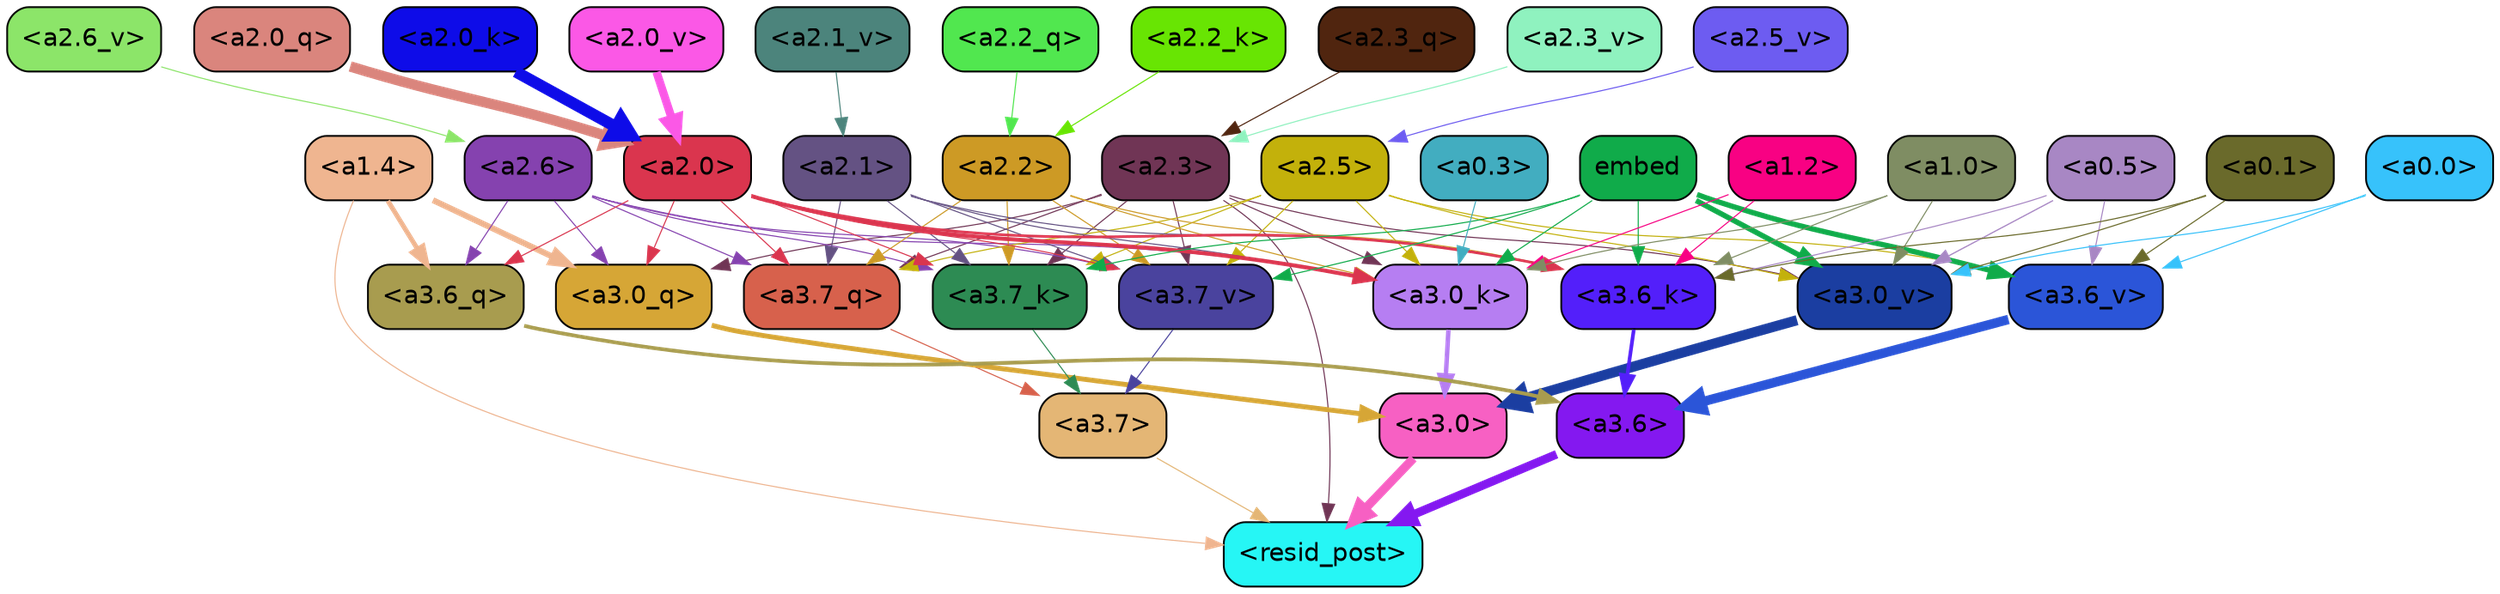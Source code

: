 strict digraph "" {
	graph [bgcolor=transparent,
		layout=dot,
		overlap=false,
		splines=true
	];
	"<a3.7>"	[color=black,
		fillcolor="#e4b675",
		fontname=Helvetica,
		shape=box,
		style="filled, rounded"];
	"<resid_post>"	[color=black,
		fillcolor="#26f6f5",
		fontname=Helvetica,
		shape=box,
		style="filled, rounded"];
	"<a3.7>" -> "<resid_post>"	[color="#e4b675",
		penwidth=0.6];
	"<a3.6>"	[color=black,
		fillcolor="#8418f0",
		fontname=Helvetica,
		shape=box,
		style="filled, rounded"];
	"<a3.6>" -> "<resid_post>"	[color="#8418f0",
		penwidth=4.751612067222595];
	"<a3.0>"	[color=black,
		fillcolor="#f760c3",
		fontname=Helvetica,
		shape=box,
		style="filled, rounded"];
	"<a3.0>" -> "<resid_post>"	[color="#f760c3",
		penwidth=4.884142994880676];
	"<a2.3>"	[color=black,
		fillcolor="#703555",
		fontname=Helvetica,
		shape=box,
		style="filled, rounded"];
	"<a2.3>" -> "<resid_post>"	[color="#703555",
		penwidth=0.6];
	"<a3.7_q>"	[color=black,
		fillcolor="#d7614c",
		fontname=Helvetica,
		shape=box,
		style="filled, rounded"];
	"<a2.3>" -> "<a3.7_q>"	[color="#703555",
		penwidth=0.6];
	"<a3.0_q>"	[color=black,
		fillcolor="#d6a636",
		fontname=Helvetica,
		shape=box,
		style="filled, rounded"];
	"<a2.3>" -> "<a3.0_q>"	[color="#703555",
		penwidth=0.6];
	"<a3.7_k>"	[color=black,
		fillcolor="#2d8b53",
		fontname=Helvetica,
		shape=box,
		style="filled, rounded"];
	"<a2.3>" -> "<a3.7_k>"	[color="#703555",
		penwidth=0.6];
	"<a3.0_k>"	[color=black,
		fillcolor="#b67ef2",
		fontname=Helvetica,
		shape=box,
		style="filled, rounded"];
	"<a2.3>" -> "<a3.0_k>"	[color="#703555",
		penwidth=0.6];
	"<a3.7_v>"	[color=black,
		fillcolor="#4a439e",
		fontname=Helvetica,
		shape=box,
		style="filled, rounded"];
	"<a2.3>" -> "<a3.7_v>"	[color="#703555",
		penwidth=0.6];
	"<a3.0_v>"	[color=black,
		fillcolor="#1b3ea1",
		fontname=Helvetica,
		shape=box,
		style="filled, rounded"];
	"<a2.3>" -> "<a3.0_v>"	[color="#703555",
		penwidth=0.6];
	"<a1.4>"	[color=black,
		fillcolor="#efb590",
		fontname=Helvetica,
		shape=box,
		style="filled, rounded"];
	"<a1.4>" -> "<resid_post>"	[color="#efb590",
		penwidth=0.6];
	"<a3.6_q>"	[color=black,
		fillcolor="#a89c4f",
		fontname=Helvetica,
		shape=box,
		style="filled, rounded"];
	"<a1.4>" -> "<a3.6_q>"	[color="#efb590",
		penwidth=2.6469622254371643];
	"<a1.4>" -> "<a3.0_q>"	[color="#efb590",
		penwidth=3.3040847778320312];
	"<a3.7_q>" -> "<a3.7>"	[color="#d7614c",
		penwidth=0.6];
	"<a3.6_q>" -> "<a3.6>"	[color="#a89c4f",
		penwidth=2.091020345687866];
	"<a3.0_q>" -> "<a3.0>"	[color="#d6a636",
		penwidth=2.7421876192092896];
	"<a3.7_k>" -> "<a3.7>"	[color="#2d8b53",
		penwidth=0.6];
	"<a3.6_k>"	[color=black,
		fillcolor="#531ffa",
		fontname=Helvetica,
		shape=box,
		style="filled, rounded"];
	"<a3.6_k>" -> "<a3.6>"	[color="#531ffa",
		penwidth=2.048597991466522];
	"<a3.0_k>" -> "<a3.0>"	[color="#b67ef2",
		penwidth=2.476402521133423];
	"<a3.7_v>" -> "<a3.7>"	[color="#4a439e",
		penwidth=0.6];
	"<a3.6_v>"	[color=black,
		fillcolor="#2b55d8",
		fontname=Helvetica,
		shape=box,
		style="filled, rounded"];
	"<a3.6_v>" -> "<a3.6>"	[color="#2b55d8",
		penwidth=5.2550448179244995];
	"<a3.0_v>" -> "<a3.0>"	[color="#1b3ea1",
		penwidth=5.652270674705505];
	"<a2.6>"	[color=black,
		fillcolor="#8542af",
		fontname=Helvetica,
		shape=box,
		style="filled, rounded"];
	"<a2.6>" -> "<a3.7_q>"	[color="#8542af",
		penwidth=0.6];
	"<a2.6>" -> "<a3.6_q>"	[color="#8542af",
		penwidth=0.6];
	"<a2.6>" -> "<a3.0_q>"	[color="#8542af",
		penwidth=0.6];
	"<a2.6>" -> "<a3.7_k>"	[color="#8542af",
		penwidth=0.6];
	"<a2.6>" -> "<a3.0_k>"	[color="#8542af",
		penwidth=0.6];
	"<a2.6>" -> "<a3.7_v>"	[color="#8542af",
		penwidth=0.6];
	"<a2.5>"	[color=black,
		fillcolor="#c3b10b",
		fontname=Helvetica,
		shape=box,
		style="filled, rounded"];
	"<a2.5>" -> "<a3.7_q>"	[color="#c3b10b",
		penwidth=0.6];
	"<a2.5>" -> "<a3.7_k>"	[color="#c3b10b",
		penwidth=0.6];
	"<a2.5>" -> "<a3.0_k>"	[color="#c3b10b",
		penwidth=0.6];
	"<a2.5>" -> "<a3.7_v>"	[color="#c3b10b",
		penwidth=0.6];
	"<a2.5>" -> "<a3.6_v>"	[color="#c3b10b",
		penwidth=0.6];
	"<a2.5>" -> "<a3.0_v>"	[color="#c3b10b",
		penwidth=0.6];
	"<a2.2>"	[color=black,
		fillcolor="#cd9a25",
		fontname=Helvetica,
		shape=box,
		style="filled, rounded"];
	"<a2.2>" -> "<a3.7_q>"	[color="#cd9a25",
		penwidth=0.6];
	"<a2.2>" -> "<a3.7_k>"	[color="#cd9a25",
		penwidth=0.6];
	"<a2.2>" -> "<a3.6_k>"	[color="#cd9a25",
		penwidth=0.6];
	"<a2.2>" -> "<a3.0_k>"	[color="#cd9a25",
		penwidth=0.6];
	"<a2.2>" -> "<a3.7_v>"	[color="#cd9a25",
		penwidth=0.6];
	"<a2.1>"	[color=black,
		fillcolor="#645283",
		fontname=Helvetica,
		shape=box,
		style="filled, rounded"];
	"<a2.1>" -> "<a3.7_q>"	[color="#645283",
		penwidth=0.6];
	"<a2.1>" -> "<a3.7_k>"	[color="#645283",
		penwidth=0.6];
	"<a2.1>" -> "<a3.6_k>"	[color="#645283",
		penwidth=0.6];
	"<a2.1>" -> "<a3.0_k>"	[color="#645283",
		penwidth=0.6];
	"<a2.1>" -> "<a3.7_v>"	[color="#645283",
		penwidth=0.6];
	"<a2.0>"	[color=black,
		fillcolor="#da354e",
		fontname=Helvetica,
		shape=box,
		style="filled, rounded"];
	"<a2.0>" -> "<a3.7_q>"	[color="#da354e",
		penwidth=0.6];
	"<a2.0>" -> "<a3.6_q>"	[color="#da354e",
		penwidth=0.6];
	"<a2.0>" -> "<a3.0_q>"	[color="#da354e",
		penwidth=0.6];
	"<a2.0>" -> "<a3.7_k>"	[color="#da354e",
		penwidth=0.6];
	"<a2.0>" -> "<a3.6_k>"	[color="#da354e",
		penwidth=1.4757367372512817];
	"<a2.0>" -> "<a3.0_k>"	[color="#da354e",
		penwidth=2.2137351036071777];
	"<a2.0>" -> "<a3.7_v>"	[color="#da354e",
		penwidth=0.6];
	embed	[color=black,
		fillcolor="#10ab4a",
		fontname=Helvetica,
		shape=box,
		style="filled, rounded"];
	embed -> "<a3.7_k>"	[color="#10ab4a",
		penwidth=0.6];
	embed -> "<a3.6_k>"	[color="#10ab4a",
		penwidth=0.6];
	embed -> "<a3.0_k>"	[color="#10ab4a",
		penwidth=0.6];
	embed -> "<a3.7_v>"	[color="#10ab4a",
		penwidth=0.6];
	embed -> "<a3.6_v>"	[color="#10ab4a",
		penwidth=2.9582033157348633];
	embed -> "<a3.0_v>"	[color="#10ab4a",
		penwidth=2.972973108291626];
	"<a1.2>"	[color=black,
		fillcolor="#f80183",
		fontname=Helvetica,
		shape=box,
		style="filled, rounded"];
	"<a1.2>" -> "<a3.6_k>"	[color="#f80183",
		penwidth=0.6];
	"<a1.2>" -> "<a3.0_k>"	[color="#f80183",
		penwidth=0.6];
	"<a1.0>"	[color=black,
		fillcolor="#7f8d63",
		fontname=Helvetica,
		shape=box,
		style="filled, rounded"];
	"<a1.0>" -> "<a3.6_k>"	[color="#7f8d63",
		penwidth=0.6];
	"<a1.0>" -> "<a3.0_k>"	[color="#7f8d63",
		penwidth=0.6];
	"<a1.0>" -> "<a3.0_v>"	[color="#7f8d63",
		penwidth=0.6];
	"<a0.5>"	[color=black,
		fillcolor="#a887c4",
		fontname=Helvetica,
		shape=box,
		style="filled, rounded"];
	"<a0.5>" -> "<a3.6_k>"	[color="#a887c4",
		penwidth=0.6];
	"<a0.5>" -> "<a3.6_v>"	[color="#a887c4",
		penwidth=0.6];
	"<a0.5>" -> "<a3.0_v>"	[color="#a887c4",
		penwidth=0.6790935099124908];
	"<a0.1>"	[color=black,
		fillcolor="#6a6a2b",
		fontname=Helvetica,
		shape=box,
		style="filled, rounded"];
	"<a0.1>" -> "<a3.6_k>"	[color="#6a6a2b",
		penwidth=0.6];
	"<a0.1>" -> "<a3.6_v>"	[color="#6a6a2b",
		penwidth=0.6];
	"<a0.1>" -> "<a3.0_v>"	[color="#6a6a2b",
		penwidth=0.6];
	"<a0.3>"	[color=black,
		fillcolor="#42adc0",
		fontname=Helvetica,
		shape=box,
		style="filled, rounded"];
	"<a0.3>" -> "<a3.0_k>"	[color="#42adc0",
		penwidth=0.6];
	"<a0.0>"	[color=black,
		fillcolor="#37c2fb",
		fontname=Helvetica,
		shape=box,
		style="filled, rounded"];
	"<a0.0>" -> "<a3.6_v>"	[color="#37c2fb",
		penwidth=0.6];
	"<a0.0>" -> "<a3.0_v>"	[color="#37c2fb",
		penwidth=0.6];
	"<a2.3_q>"	[color=black,
		fillcolor="#50250f",
		fontname=Helvetica,
		shape=box,
		style="filled, rounded"];
	"<a2.3_q>" -> "<a2.3>"	[color="#50250f",
		penwidth=0.6];
	"<a2.2_q>"	[color=black,
		fillcolor="#51e74f",
		fontname=Helvetica,
		shape=box,
		style="filled, rounded"];
	"<a2.2_q>" -> "<a2.2>"	[color="#51e74f",
		penwidth=0.6];
	"<a2.0_q>"	[color=black,
		fillcolor="#da857d",
		fontname=Helvetica,
		shape=box,
		style="filled, rounded"];
	"<a2.0_q>" -> "<a2.0>"	[color="#da857d",
		penwidth=5.819834470748901];
	"<a2.2_k>"	[color=black,
		fillcolor="#68e503",
		fontname=Helvetica,
		shape=box,
		style="filled, rounded"];
	"<a2.2_k>" -> "<a2.2>"	[color="#68e503",
		penwidth=0.6];
	"<a2.0_k>"	[color=black,
		fillcolor="#0e0ce8",
		fontname=Helvetica,
		shape=box,
		style="filled, rounded"];
	"<a2.0_k>" -> "<a2.0>"	[color="#0e0ce8",
		penwidth=6.470837593078613];
	"<a2.6_v>"	[color=black,
		fillcolor="#8ce569",
		fontname=Helvetica,
		shape=box,
		style="filled, rounded"];
	"<a2.6_v>" -> "<a2.6>"	[color="#8ce569",
		penwidth=0.6];
	"<a2.5_v>"	[color=black,
		fillcolor="#6d5cf1",
		fontname=Helvetica,
		shape=box,
		style="filled, rounded"];
	"<a2.5_v>" -> "<a2.5>"	[color="#6d5cf1",
		penwidth=0.6];
	"<a2.3_v>"	[color=black,
		fillcolor="#8ff2bf",
		fontname=Helvetica,
		shape=box,
		style="filled, rounded"];
	"<a2.3_v>" -> "<a2.3>"	[color="#8ff2bf",
		penwidth=0.6];
	"<a2.1_v>"	[color=black,
		fillcolor="#4c847c",
		fontname=Helvetica,
		shape=box,
		style="filled, rounded"];
	"<a2.1_v>" -> "<a2.1>"	[color="#4c847c",
		penwidth=0.6];
	"<a2.0_v>"	[color=black,
		fillcolor="#fb58e6",
		fontname=Helvetica,
		shape=box,
		style="filled, rounded"];
	"<a2.0_v>" -> "<a2.0>"	[color="#fb58e6",
		penwidth=4.5950857400894165];
}
